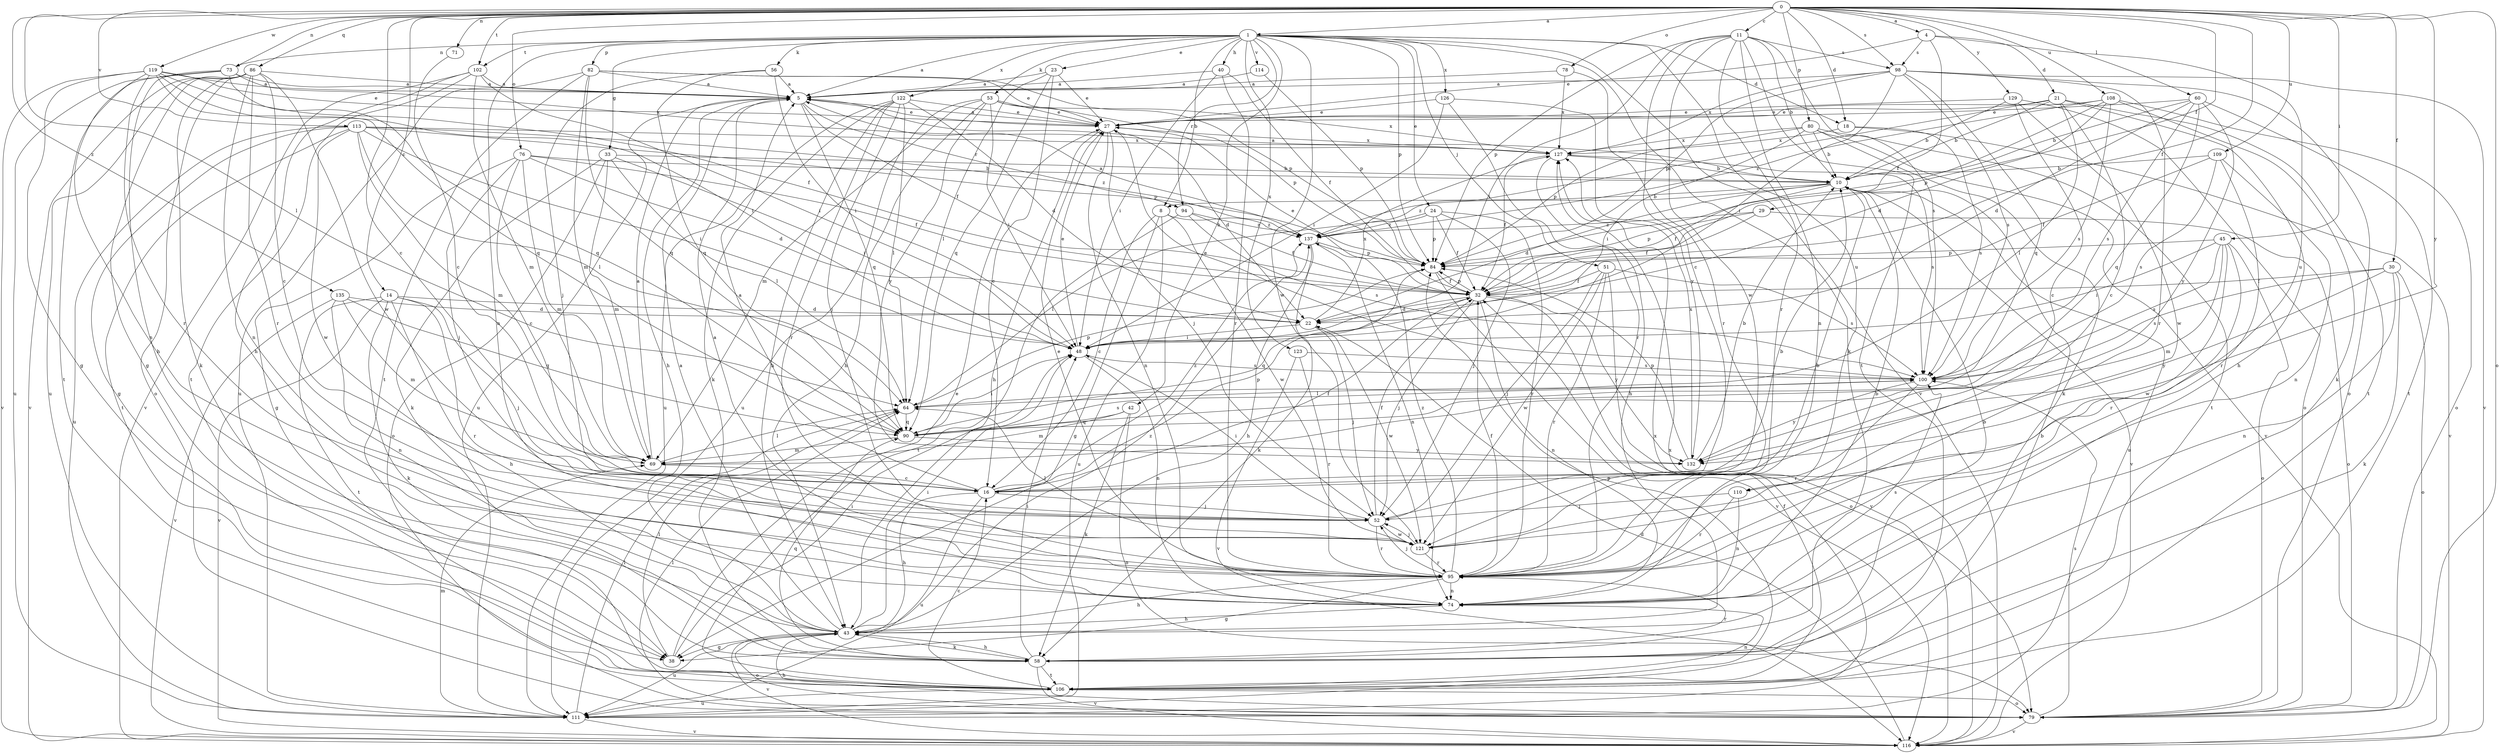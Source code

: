 strict digraph  {
0;
1;
4;
5;
8;
10;
11;
14;
16;
18;
21;
22;
23;
24;
27;
29;
30;
32;
33;
38;
40;
42;
43;
45;
48;
51;
52;
53;
56;
58;
60;
64;
69;
71;
73;
74;
76;
78;
79;
80;
82;
84;
86;
90;
94;
95;
98;
100;
102;
106;
108;
109;
110;
111;
113;
114;
116;
119;
121;
122;
123;
126;
127;
129;
132;
135;
137;
0 -> 1  [label=a];
0 -> 4  [label=a];
0 -> 11  [label=c];
0 -> 14  [label=c];
0 -> 16  [label=c];
0 -> 18  [label=d];
0 -> 29  [label=f];
0 -> 30  [label=f];
0 -> 32  [label=f];
0 -> 45  [label=i];
0 -> 60  [label=l];
0 -> 64  [label=l];
0 -> 71  [label=n];
0 -> 73  [label=n];
0 -> 76  [label=o];
0 -> 78  [label=o];
0 -> 79  [label=o];
0 -> 80  [label=p];
0 -> 86  [label=q];
0 -> 98  [label=s];
0 -> 102  [label=t];
0 -> 108  [label=u];
0 -> 109  [label=u];
0 -> 113  [label=v];
0 -> 119  [label=w];
0 -> 129  [label=y];
0 -> 132  [label=y];
0 -> 135  [label=z];
1 -> 5  [label=a];
1 -> 8  [label=b];
1 -> 18  [label=d];
1 -> 23  [label=e];
1 -> 24  [label=e];
1 -> 33  [label=g];
1 -> 40  [label=h];
1 -> 42  [label=h];
1 -> 51  [label=j];
1 -> 53  [label=k];
1 -> 56  [label=k];
1 -> 58  [label=k];
1 -> 73  [label=n];
1 -> 74  [label=n];
1 -> 82  [label=p];
1 -> 84  [label=p];
1 -> 94  [label=r];
1 -> 102  [label=t];
1 -> 110  [label=u];
1 -> 114  [label=v];
1 -> 116  [label=v];
1 -> 121  [label=w];
1 -> 122  [label=x];
1 -> 123  [label=x];
1 -> 126  [label=x];
4 -> 21  [label=d];
4 -> 27  [label=e];
4 -> 32  [label=f];
4 -> 98  [label=s];
4 -> 110  [label=u];
5 -> 27  [label=e];
5 -> 32  [label=f];
5 -> 43  [label=h];
5 -> 90  [label=q];
5 -> 94  [label=r];
5 -> 111  [label=u];
8 -> 16  [label=c];
8 -> 38  [label=g];
8 -> 111  [label=u];
8 -> 121  [label=w];
8 -> 137  [label=z];
10 -> 5  [label=a];
10 -> 8  [label=b];
10 -> 22  [label=d];
10 -> 32  [label=f];
10 -> 111  [label=u];
10 -> 116  [label=v];
10 -> 137  [label=z];
11 -> 10  [label=b];
11 -> 16  [label=c];
11 -> 48  [label=i];
11 -> 74  [label=n];
11 -> 84  [label=p];
11 -> 95  [label=r];
11 -> 98  [label=s];
11 -> 100  [label=s];
11 -> 106  [label=t];
11 -> 121  [label=w];
14 -> 22  [label=d];
14 -> 43  [label=h];
14 -> 52  [label=j];
14 -> 58  [label=k];
14 -> 95  [label=r];
14 -> 106  [label=t];
14 -> 116  [label=v];
16 -> 5  [label=a];
16 -> 32  [label=f];
16 -> 43  [label=h];
16 -> 52  [label=j];
16 -> 84  [label=p];
16 -> 111  [label=u];
16 -> 137  [label=z];
18 -> 100  [label=s];
18 -> 116  [label=v];
18 -> 127  [label=x];
21 -> 10  [label=b];
21 -> 16  [label=c];
21 -> 27  [label=e];
21 -> 43  [label=h];
21 -> 64  [label=l];
21 -> 106  [label=t];
21 -> 137  [label=z];
22 -> 48  [label=i];
22 -> 52  [label=j];
22 -> 121  [label=w];
22 -> 127  [label=x];
23 -> 5  [label=a];
23 -> 16  [label=c];
23 -> 27  [label=e];
23 -> 64  [label=l];
23 -> 90  [label=q];
24 -> 32  [label=f];
24 -> 52  [label=j];
24 -> 64  [label=l];
24 -> 84  [label=p];
24 -> 95  [label=r];
24 -> 137  [label=z];
27 -> 5  [label=a];
27 -> 22  [label=d];
27 -> 43  [label=h];
27 -> 52  [label=j];
27 -> 74  [label=n];
27 -> 127  [label=x];
29 -> 32  [label=f];
29 -> 79  [label=o];
29 -> 84  [label=p];
29 -> 137  [label=z];
30 -> 32  [label=f];
30 -> 58  [label=k];
30 -> 74  [label=n];
30 -> 79  [label=o];
30 -> 100  [label=s];
30 -> 132  [label=y];
32 -> 22  [label=d];
32 -> 27  [label=e];
32 -> 52  [label=j];
32 -> 74  [label=n];
32 -> 79  [label=o];
32 -> 84  [label=p];
32 -> 90  [label=q];
32 -> 132  [label=y];
33 -> 10  [label=b];
33 -> 48  [label=i];
33 -> 58  [label=k];
33 -> 64  [label=l];
33 -> 69  [label=m];
33 -> 79  [label=o];
38 -> 27  [label=e];
38 -> 48  [label=i];
38 -> 64  [label=l];
40 -> 5  [label=a];
40 -> 32  [label=f];
40 -> 48  [label=i];
40 -> 95  [label=r];
42 -> 58  [label=k];
42 -> 69  [label=m];
42 -> 79  [label=o];
42 -> 90  [label=q];
43 -> 5  [label=a];
43 -> 38  [label=g];
43 -> 48  [label=i];
43 -> 58  [label=k];
43 -> 79  [label=o];
43 -> 111  [label=u];
43 -> 116  [label=v];
43 -> 137  [label=z];
45 -> 48  [label=i];
45 -> 69  [label=m];
45 -> 79  [label=o];
45 -> 84  [label=p];
45 -> 95  [label=r];
45 -> 100  [label=s];
45 -> 121  [label=w];
48 -> 27  [label=e];
48 -> 74  [label=n];
48 -> 100  [label=s];
51 -> 32  [label=f];
51 -> 52  [label=j];
51 -> 95  [label=r];
51 -> 100  [label=s];
51 -> 116  [label=v];
51 -> 121  [label=w];
52 -> 10  [label=b];
52 -> 32  [label=f];
52 -> 48  [label=i];
52 -> 95  [label=r];
52 -> 121  [label=w];
53 -> 27  [label=e];
53 -> 43  [label=h];
53 -> 48  [label=i];
53 -> 69  [label=m];
53 -> 84  [label=p];
53 -> 111  [label=u];
53 -> 127  [label=x];
53 -> 132  [label=y];
56 -> 5  [label=a];
56 -> 48  [label=i];
56 -> 52  [label=j];
56 -> 90  [label=q];
58 -> 10  [label=b];
58 -> 43  [label=h];
58 -> 48  [label=i];
58 -> 90  [label=q];
58 -> 95  [label=r];
58 -> 106  [label=t];
58 -> 116  [label=v];
60 -> 10  [label=b];
60 -> 22  [label=d];
60 -> 27  [label=e];
60 -> 90  [label=q];
60 -> 100  [label=s];
60 -> 106  [label=t];
60 -> 132  [label=y];
64 -> 84  [label=p];
64 -> 90  [label=q];
69 -> 5  [label=a];
69 -> 16  [label=c];
69 -> 64  [label=l];
71 -> 16  [label=c];
73 -> 5  [label=a];
73 -> 43  [label=h];
73 -> 90  [label=q];
73 -> 106  [label=t];
73 -> 111  [label=u];
73 -> 127  [label=x];
74 -> 10  [label=b];
74 -> 43  [label=h];
74 -> 100  [label=s];
76 -> 10  [label=b];
76 -> 16  [label=c];
76 -> 22  [label=d];
76 -> 32  [label=f];
76 -> 38  [label=g];
76 -> 52  [label=j];
76 -> 69  [label=m];
78 -> 5  [label=a];
78 -> 95  [label=r];
78 -> 127  [label=x];
79 -> 43  [label=h];
79 -> 64  [label=l];
79 -> 100  [label=s];
79 -> 116  [label=v];
80 -> 10  [label=b];
80 -> 48  [label=i];
80 -> 58  [label=k];
80 -> 84  [label=p];
80 -> 106  [label=t];
80 -> 116  [label=v];
80 -> 127  [label=x];
82 -> 5  [label=a];
82 -> 27  [label=e];
82 -> 69  [label=m];
82 -> 84  [label=p];
82 -> 90  [label=q];
82 -> 106  [label=t];
82 -> 111  [label=u];
84 -> 32  [label=f];
84 -> 116  [label=v];
86 -> 5  [label=a];
86 -> 16  [label=c];
86 -> 38  [label=g];
86 -> 58  [label=k];
86 -> 74  [label=n];
86 -> 79  [label=o];
86 -> 95  [label=r];
86 -> 111  [label=u];
86 -> 116  [label=v];
86 -> 121  [label=w];
90 -> 48  [label=i];
90 -> 69  [label=m];
90 -> 100  [label=s];
90 -> 132  [label=y];
94 -> 32  [label=f];
94 -> 100  [label=s];
94 -> 106  [label=t];
94 -> 137  [label=z];
95 -> 5  [label=a];
95 -> 27  [label=e];
95 -> 32  [label=f];
95 -> 38  [label=g];
95 -> 43  [label=h];
95 -> 52  [label=j];
95 -> 74  [label=n];
95 -> 137  [label=z];
98 -> 5  [label=a];
98 -> 48  [label=i];
98 -> 79  [label=o];
98 -> 84  [label=p];
98 -> 90  [label=q];
98 -> 95  [label=r];
98 -> 100  [label=s];
98 -> 116  [label=v];
98 -> 127  [label=x];
100 -> 27  [label=e];
100 -> 64  [label=l];
100 -> 95  [label=r];
100 -> 132  [label=y];
102 -> 5  [label=a];
102 -> 43  [label=h];
102 -> 48  [label=i];
102 -> 69  [label=m];
102 -> 106  [label=t];
102 -> 116  [label=v];
106 -> 10  [label=b];
106 -> 16  [label=c];
106 -> 74  [label=n];
106 -> 79  [label=o];
106 -> 84  [label=p];
106 -> 111  [label=u];
108 -> 22  [label=d];
108 -> 27  [label=e];
108 -> 58  [label=k];
108 -> 79  [label=o];
108 -> 84  [label=p];
108 -> 100  [label=s];
108 -> 137  [label=z];
109 -> 10  [label=b];
109 -> 32  [label=f];
109 -> 74  [label=n];
109 -> 95  [label=r];
109 -> 100  [label=s];
110 -> 52  [label=j];
110 -> 74  [label=n];
110 -> 95  [label=r];
111 -> 32  [label=f];
111 -> 64  [label=l];
111 -> 69  [label=m];
111 -> 116  [label=v];
111 -> 127  [label=x];
113 -> 38  [label=g];
113 -> 48  [label=i];
113 -> 64  [label=l];
113 -> 69  [label=m];
113 -> 84  [label=p];
113 -> 106  [label=t];
113 -> 111  [label=u];
113 -> 121  [label=w];
113 -> 127  [label=x];
113 -> 137  [label=z];
114 -> 5  [label=a];
114 -> 84  [label=p];
116 -> 22  [label=d];
116 -> 127  [label=x];
119 -> 5  [label=a];
119 -> 27  [label=e];
119 -> 32  [label=f];
119 -> 38  [label=g];
119 -> 48  [label=i];
119 -> 74  [label=n];
119 -> 90  [label=q];
119 -> 95  [label=r];
119 -> 116  [label=v];
121 -> 10  [label=b];
121 -> 52  [label=j];
121 -> 64  [label=l];
121 -> 95  [label=r];
122 -> 22  [label=d];
122 -> 27  [label=e];
122 -> 43  [label=h];
122 -> 52  [label=j];
122 -> 58  [label=k];
122 -> 64  [label=l];
122 -> 95  [label=r];
122 -> 111  [label=u];
123 -> 95  [label=r];
123 -> 100  [label=s];
123 -> 116  [label=v];
126 -> 27  [label=e];
126 -> 48  [label=i];
126 -> 95  [label=r];
126 -> 132  [label=y];
127 -> 10  [label=b];
127 -> 32  [label=f];
127 -> 43  [label=h];
127 -> 100  [label=s];
129 -> 10  [label=b];
129 -> 16  [label=c];
129 -> 27  [label=e];
129 -> 79  [label=o];
129 -> 121  [label=w];
132 -> 10  [label=b];
132 -> 84  [label=p];
132 -> 127  [label=x];
135 -> 22  [label=d];
135 -> 69  [label=m];
135 -> 74  [label=n];
135 -> 90  [label=q];
135 -> 116  [label=v];
137 -> 5  [label=a];
137 -> 43  [label=h];
137 -> 58  [label=k];
137 -> 74  [label=n];
137 -> 84  [label=p];
}
